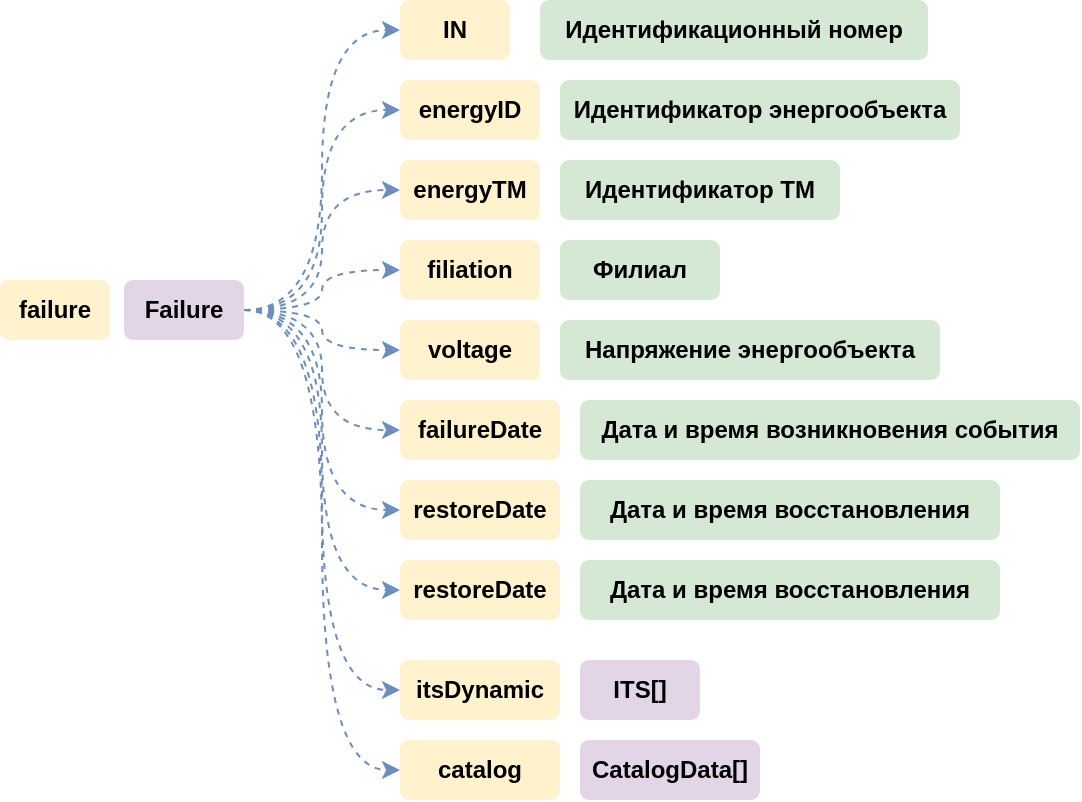 <mxfile version="22.1.4" type="github" pages="2">
  <diagram name="Page-1" id="HGPwwvY6KHSOpUENS4j6">
    <mxGraphModel dx="2128" dy="-585" grid="1" gridSize="10" guides="1" tooltips="1" connect="1" arrows="1" fold="1" page="1" pageScale="1" pageWidth="827" pageHeight="1169" math="0" shadow="0">
      <root>
        <mxCell id="0" />
        <mxCell id="1" parent="0" />
        <mxCell id="3-tNHXex5kVf7vj3LztI-1" value="failure" style="rounded=1;whiteSpace=wrap;html=1;fillColor=#fff2cc;strokeColor=none;fontStyle=1" vertex="1" parent="1">
          <mxGeometry x="-760" y="1510" width="55" height="30" as="geometry" />
        </mxCell>
        <mxCell id="3-tNHXex5kVf7vj3LztI-19" style="edgeStyle=orthogonalEdgeStyle;rounded=0;orthogonalLoop=1;jettySize=auto;html=1;entryX=0;entryY=0.5;entryDx=0;entryDy=0;fillColor=#dae8fc;strokeColor=#6c8ebf;curved=1;dashed=1;" edge="1" parent="1" source="3-tNHXex5kVf7vj3LztI-2" target="3-tNHXex5kVf7vj3LztI-3">
          <mxGeometry relative="1" as="geometry" />
        </mxCell>
        <mxCell id="3-tNHXex5kVf7vj3LztI-20" style="edgeStyle=orthogonalEdgeStyle;shape=connector;curved=1;rounded=0;orthogonalLoop=1;jettySize=auto;html=1;entryX=0;entryY=0.5;entryDx=0;entryDy=0;dashed=1;labelBackgroundColor=default;strokeColor=#6c8ebf;align=center;verticalAlign=middle;fontFamily=Helvetica;fontSize=11;fontColor=default;endArrow=classic;fillColor=#dae8fc;" edge="1" parent="1" source="3-tNHXex5kVf7vj3LztI-2" target="3-tNHXex5kVf7vj3LztI-5">
          <mxGeometry relative="1" as="geometry" />
        </mxCell>
        <mxCell id="3-tNHXex5kVf7vj3LztI-21" style="edgeStyle=orthogonalEdgeStyle;shape=connector;curved=1;rounded=0;orthogonalLoop=1;jettySize=auto;html=1;entryX=0;entryY=0.5;entryDx=0;entryDy=0;dashed=1;labelBackgroundColor=default;strokeColor=#6c8ebf;align=center;verticalAlign=middle;fontFamily=Helvetica;fontSize=11;fontColor=default;endArrow=classic;fillColor=#dae8fc;" edge="1" parent="1" source="3-tNHXex5kVf7vj3LztI-2" target="3-tNHXex5kVf7vj3LztI-7">
          <mxGeometry relative="1" as="geometry" />
        </mxCell>
        <mxCell id="3-tNHXex5kVf7vj3LztI-22" style="edgeStyle=orthogonalEdgeStyle;shape=connector;curved=1;rounded=0;orthogonalLoop=1;jettySize=auto;html=1;entryX=0;entryY=0.5;entryDx=0;entryDy=0;dashed=1;labelBackgroundColor=default;strokeColor=#6c8ebf;align=center;verticalAlign=middle;fontFamily=Helvetica;fontSize=11;fontColor=default;endArrow=classic;fillColor=#dae8fc;" edge="1" parent="1" source="3-tNHXex5kVf7vj3LztI-2" target="3-tNHXex5kVf7vj3LztI-9">
          <mxGeometry relative="1" as="geometry" />
        </mxCell>
        <mxCell id="3-tNHXex5kVf7vj3LztI-23" style="edgeStyle=orthogonalEdgeStyle;shape=connector;curved=1;rounded=0;orthogonalLoop=1;jettySize=auto;html=1;entryX=0;entryY=0.5;entryDx=0;entryDy=0;dashed=1;labelBackgroundColor=default;strokeColor=#6c8ebf;align=center;verticalAlign=middle;fontFamily=Helvetica;fontSize=11;fontColor=default;endArrow=classic;fillColor=#dae8fc;" edge="1" parent="1" source="3-tNHXex5kVf7vj3LztI-2" target="3-tNHXex5kVf7vj3LztI-11">
          <mxGeometry relative="1" as="geometry" />
        </mxCell>
        <mxCell id="3-tNHXex5kVf7vj3LztI-24" style="edgeStyle=orthogonalEdgeStyle;shape=connector;curved=1;rounded=0;orthogonalLoop=1;jettySize=auto;html=1;entryX=0;entryY=0.5;entryDx=0;entryDy=0;dashed=1;labelBackgroundColor=default;strokeColor=#6c8ebf;align=center;verticalAlign=middle;fontFamily=Helvetica;fontSize=11;fontColor=default;endArrow=classic;fillColor=#dae8fc;" edge="1" parent="1" source="3-tNHXex5kVf7vj3LztI-2" target="3-tNHXex5kVf7vj3LztI-13">
          <mxGeometry relative="1" as="geometry" />
        </mxCell>
        <mxCell id="3-tNHXex5kVf7vj3LztI-25" style="edgeStyle=orthogonalEdgeStyle;shape=connector;curved=1;rounded=0;orthogonalLoop=1;jettySize=auto;html=1;entryX=0;entryY=0.5;entryDx=0;entryDy=0;dashed=1;labelBackgroundColor=default;strokeColor=#6c8ebf;align=center;verticalAlign=middle;fontFamily=Helvetica;fontSize=11;fontColor=default;endArrow=classic;fillColor=#dae8fc;" edge="1" parent="1" source="3-tNHXex5kVf7vj3LztI-2" target="3-tNHXex5kVf7vj3LztI-15">
          <mxGeometry relative="1" as="geometry" />
        </mxCell>
        <mxCell id="3-tNHXex5kVf7vj3LztI-26" style="edgeStyle=orthogonalEdgeStyle;shape=connector;curved=1;rounded=0;orthogonalLoop=1;jettySize=auto;html=1;entryX=0;entryY=0.5;entryDx=0;entryDy=0;dashed=1;labelBackgroundColor=default;strokeColor=#6c8ebf;align=center;verticalAlign=middle;fontFamily=Helvetica;fontSize=11;fontColor=default;endArrow=classic;fillColor=#dae8fc;" edge="1" parent="1" source="3-tNHXex5kVf7vj3LztI-2" target="3-tNHXex5kVf7vj3LztI-17">
          <mxGeometry relative="1" as="geometry" />
        </mxCell>
        <mxCell id="HctxSup1etoDeiY_Jtnp-2" style="edgeStyle=orthogonalEdgeStyle;shape=connector;curved=1;rounded=0;orthogonalLoop=1;jettySize=auto;html=1;entryX=0;entryY=0.5;entryDx=0;entryDy=0;dashed=1;labelBackgroundColor=default;strokeColor=#6c8ebf;align=center;verticalAlign=middle;fontFamily=Helvetica;fontSize=11;fontColor=default;endArrow=classic;fillColor=#dae8fc;" edge="1" parent="1" source="3-tNHXex5kVf7vj3LztI-2" target="HctxSup1etoDeiY_Jtnp-1">
          <mxGeometry relative="1" as="geometry" />
        </mxCell>
        <mxCell id="HctxSup1etoDeiY_Jtnp-6" style="edgeStyle=orthogonalEdgeStyle;shape=connector;curved=1;rounded=0;orthogonalLoop=1;jettySize=auto;html=1;entryX=0;entryY=0.5;entryDx=0;entryDy=0;dashed=1;labelBackgroundColor=default;strokeColor=#6c8ebf;align=center;verticalAlign=middle;fontFamily=Helvetica;fontSize=11;fontColor=default;endArrow=classic;fillColor=#dae8fc;" edge="1" parent="1" source="3-tNHXex5kVf7vj3LztI-2" target="HctxSup1etoDeiY_Jtnp-4">
          <mxGeometry relative="1" as="geometry" />
        </mxCell>
        <mxCell id="3-tNHXex5kVf7vj3LztI-2" value="Failure" style="rounded=1;whiteSpace=wrap;html=1;fillColor=#e1d5e7;strokeColor=none;fontStyle=1" vertex="1" parent="1">
          <mxGeometry x="-698" y="1510" width="60" height="30" as="geometry" />
        </mxCell>
        <mxCell id="3-tNHXex5kVf7vj3LztI-3" value="IN" style="rounded=1;whiteSpace=wrap;html=1;fillColor=#fff2cc;strokeColor=none;fontStyle=1" vertex="1" parent="1">
          <mxGeometry x="-560" y="1370" width="55" height="30" as="geometry" />
        </mxCell>
        <mxCell id="3-tNHXex5kVf7vj3LztI-4" value="Идентификационный номер" style="rounded=1;whiteSpace=wrap;html=1;fillColor=#d5e8d4;strokeColor=none;fontStyle=1" vertex="1" parent="1">
          <mxGeometry x="-490" y="1370" width="194" height="30" as="geometry" />
        </mxCell>
        <mxCell id="3-tNHXex5kVf7vj3LztI-5" value="energyID" style="rounded=1;whiteSpace=wrap;html=1;fillColor=#fff2cc;strokeColor=none;fontStyle=1" vertex="1" parent="1">
          <mxGeometry x="-560" y="1410" width="70" height="30" as="geometry" />
        </mxCell>
        <mxCell id="3-tNHXex5kVf7vj3LztI-6" value="Идентификатор энергообъекта" style="rounded=1;whiteSpace=wrap;html=1;fillColor=#d5e8d4;strokeColor=none;fontStyle=1" vertex="1" parent="1">
          <mxGeometry x="-480" y="1410" width="200" height="30" as="geometry" />
        </mxCell>
        <mxCell id="3-tNHXex5kVf7vj3LztI-7" value="energyTM" style="rounded=1;whiteSpace=wrap;html=1;fillColor=#fff2cc;strokeColor=none;fontStyle=1" vertex="1" parent="1">
          <mxGeometry x="-560" y="1450" width="70" height="30" as="geometry" />
        </mxCell>
        <mxCell id="3-tNHXex5kVf7vj3LztI-8" value="Идентификатор ТМ" style="rounded=1;whiteSpace=wrap;html=1;fillColor=#d5e8d4;strokeColor=none;fontStyle=1" vertex="1" parent="1">
          <mxGeometry x="-480" y="1450" width="140" height="30" as="geometry" />
        </mxCell>
        <mxCell id="3-tNHXex5kVf7vj3LztI-9" value="filiation" style="rounded=1;whiteSpace=wrap;html=1;fillColor=#fff2cc;strokeColor=none;fontStyle=1" vertex="1" parent="1">
          <mxGeometry x="-560" y="1490" width="70" height="30" as="geometry" />
        </mxCell>
        <mxCell id="3-tNHXex5kVf7vj3LztI-10" value="Филиал" style="rounded=1;whiteSpace=wrap;html=1;fillColor=#d5e8d4;strokeColor=none;fontStyle=1" vertex="1" parent="1">
          <mxGeometry x="-480" y="1490" width="80" height="30" as="geometry" />
        </mxCell>
        <mxCell id="3-tNHXex5kVf7vj3LztI-11" value="voltage" style="rounded=1;whiteSpace=wrap;html=1;fillColor=#fff2cc;strokeColor=none;fontStyle=1" vertex="1" parent="1">
          <mxGeometry x="-560" y="1530" width="70" height="30" as="geometry" />
        </mxCell>
        <mxCell id="3-tNHXex5kVf7vj3LztI-12" value="Напряжение энергообъекта" style="rounded=1;whiteSpace=wrap;html=1;fillColor=#d5e8d4;strokeColor=none;fontStyle=1" vertex="1" parent="1">
          <mxGeometry x="-480" y="1530" width="190" height="30" as="geometry" />
        </mxCell>
        <mxCell id="3-tNHXex5kVf7vj3LztI-13" value="failureDate" style="rounded=1;whiteSpace=wrap;html=1;fillColor=#fff2cc;strokeColor=none;fontStyle=1" vertex="1" parent="1">
          <mxGeometry x="-560" y="1570" width="80" height="30" as="geometry" />
        </mxCell>
        <mxCell id="3-tNHXex5kVf7vj3LztI-14" value="Дата и время возникновения события" style="rounded=1;whiteSpace=wrap;html=1;fillColor=#d5e8d4;strokeColor=none;fontStyle=1" vertex="1" parent="1">
          <mxGeometry x="-470" y="1570" width="250" height="30" as="geometry" />
        </mxCell>
        <mxCell id="3-tNHXex5kVf7vj3LztI-15" value="restoreDate" style="rounded=1;whiteSpace=wrap;html=1;fillColor=#fff2cc;strokeColor=none;fontStyle=1" vertex="1" parent="1">
          <mxGeometry x="-560" y="1610" width="80" height="30" as="geometry" />
        </mxCell>
        <mxCell id="3-tNHXex5kVf7vj3LztI-16" value="Дата и время восстановления" style="rounded=1;whiteSpace=wrap;html=1;fillColor=#d5e8d4;strokeColor=none;fontStyle=1" vertex="1" parent="1">
          <mxGeometry x="-470" y="1610" width="210" height="30" as="geometry" />
        </mxCell>
        <mxCell id="3-tNHXex5kVf7vj3LztI-17" value="restoreDate" style="rounded=1;whiteSpace=wrap;html=1;fillColor=#fff2cc;strokeColor=none;fontStyle=1" vertex="1" parent="1">
          <mxGeometry x="-560" y="1650" width="80" height="30" as="geometry" />
        </mxCell>
        <mxCell id="3-tNHXex5kVf7vj3LztI-18" value="Дата и время восстановления" style="rounded=1;whiteSpace=wrap;html=1;fillColor=#d5e8d4;strokeColor=none;fontStyle=1" vertex="1" parent="1">
          <mxGeometry x="-470" y="1650" width="210" height="30" as="geometry" />
        </mxCell>
        <mxCell id="HctxSup1etoDeiY_Jtnp-1" value="itsDynamic" style="rounded=1;whiteSpace=wrap;html=1;fillColor=#fff2cc;strokeColor=none;fontStyle=1" vertex="1" parent="1">
          <mxGeometry x="-560" y="1700" width="80" height="30" as="geometry" />
        </mxCell>
        <mxCell id="HctxSup1etoDeiY_Jtnp-3" value="ITS[]" style="rounded=1;whiteSpace=wrap;html=1;fillColor=#e1d5e7;strokeColor=none;fontStyle=1" vertex="1" parent="1">
          <mxGeometry x="-470" y="1700" width="60" height="30" as="geometry" />
        </mxCell>
        <mxCell id="HctxSup1etoDeiY_Jtnp-4" value="catalog" style="rounded=1;whiteSpace=wrap;html=1;fillColor=#fff2cc;strokeColor=none;fontStyle=1" vertex="1" parent="1">
          <mxGeometry x="-560" y="1740" width="80" height="30" as="geometry" />
        </mxCell>
        <mxCell id="HctxSup1etoDeiY_Jtnp-5" value="CatalogData[]" style="rounded=1;whiteSpace=wrap;html=1;fillColor=#e1d5e7;strokeColor=none;fontStyle=1" vertex="1" parent="1">
          <mxGeometry x="-470" y="1740" width="90" height="30" as="geometry" />
        </mxCell>
      </root>
    </mxGraphModel>
  </diagram>
  <diagram id="1UJHRzUIxwHn8nCPzJdL" name="Page-2">
    <mxGraphModel dx="1886" dy="847" grid="1" gridSize="10" guides="1" tooltips="1" connect="1" arrows="1" fold="1" page="1" pageScale="1" pageWidth="827" pageHeight="1169" math="0" shadow="0">
      <root>
        <mxCell id="0" />
        <mxCell id="1" parent="0" />
      </root>
    </mxGraphModel>
  </diagram>
</mxfile>
